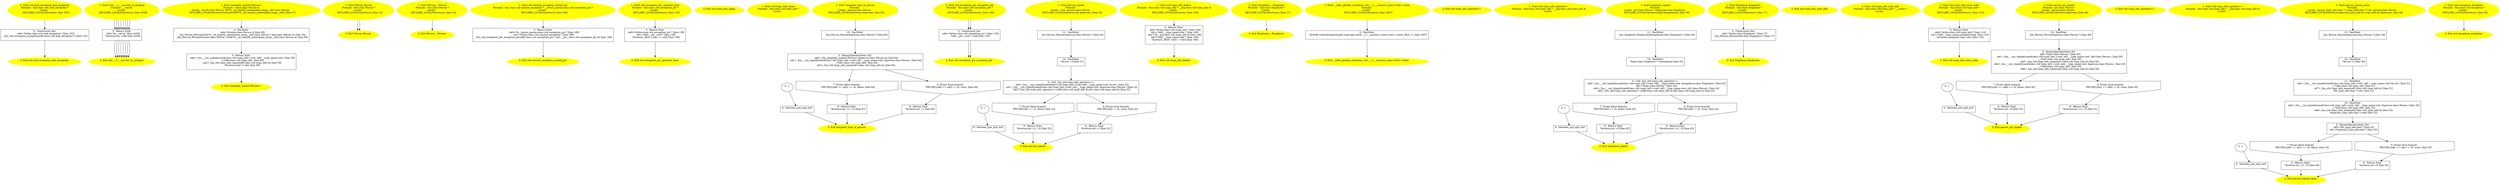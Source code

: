 /* @generated */
digraph iCFG {
"std::bad_exception_bad_exception3" [label="3:  Constructor Init \n   n$0=*&this:class std::bad_exception * [line 103]\n  _fun_std::exception_exception(n$0:class std::bad_exception *) [line 103]\n " shape="box"]
	

	 "std::bad_exception_bad_exception3" -> "std::bad_exception_bad_exception2" ;
"std::bad_exception_bad_exception2" [label="2: Exit std::bad_exception_bad_exception \n  " color=yellow style=filled]
	

"std::bad_exception_bad_exception1" [label="1: Start std::bad_exception_bad_exception\nFormals:  this:class std::bad_exception *\nLocals:  \n   DECLARE_LOCALS(&return); [line 103]\n " color=yellow style=filled]
	

	 "std::bad_exception_bad_exception1" -> "std::bad_exception_bad_exception3" ;
"std::__1::__convert_to_integral3" [label="3:  Return Stmt \n   n$0=*&__val:long long  [line 4322]\n  *&return:long long =n$0 [line 4322]\n " shape="box"]
	

	 "std::__1::__convert_to_integral3" -> "std::__1::__convert_to_integral2" ;
"std::__1::__convert_to_integral2" [label="2: Exit std::__1::__convert_to_integral \n  " color=yellow style=filled]
	

"std::__1::__convert_to_integral1" [label="1: Start std::__1::__convert_to_integral\nFormals:  __val:long long \nLocals:  \n   DECLARE_LOCALS(&return); [line 4321]\n " color=yellow style=filled]
	

	 "std::__1::__convert_to_integral1" -> "std::__1::__convert_to_integral3" ;
"template_typeid<Person>4" [label="4:  DeclStmt \n   n$4=*&value:class Person & [line 58]\n  _fun_Person_Person(&0$?%__sil_tmpSIL_materialize_temp__n$3:class Person *,n$4:class Person &) [line 58]\n  _fun_Person_Person(&result:class Person *,&0$?%__sil_tmpSIL_materialize_temp__n$3:class Person &) [line 58]\n " shape="box"]
	

	 "template_typeid<Person>4" -> "template_typeid<Person>3" ;
"template_typeid<Person>3" [label="3:  Return Stmt \n   n$0=_fun___cxx_typeid(sizeof(class std::type_info ):void ,n$0.__type_name:void ) [line 59]\n  _=*n$0:class std::type_info  [line 59]\n  n$2=_fun_std::type_info_name(n$0:class std::type_info &) [line 59]\n  *&return:char *=n$2 [line 59]\n " shape="box"]
	

	 "template_typeid<Person>3" -> "template_typeid<Person>2" ;
"template_typeid<Person>2" [label="2: Exit template_typeid<Person> \n  " color=yellow style=filled]
	

"template_typeid<Person>1" [label="1: Start template_typeid<Person>\nFormals:  value:class Person &\nLocals:  result:class Person  0$?%__sil_tmpSIL_materialize_temp__n$3:class Person  \n   DECLARE_LOCALS(&return,&result,&0$?%__sil_tmpSIL_materialize_temp__n$3); [line 57]\n " color=yellow style=filled]
	

	 "template_typeid<Person>1" -> "template_typeid<Person>4" ;
"Person_Person2" [label="2: Exit Person_Person \n  " color=yellow style=filled]
	

"Person_Person1" [label="1: Start Person_Person\nFormals:  this:class Person * __param_0:class Person &\nLocals:  \n   DECLARE_LOCALS(&return); [line 12]\n " color=yellow style=filled]
	

	 "Person_Person1" -> "Person_Person2" ;
"Person_~Person2" [label="2: Exit Person_~Person \n  " color=yellow style=filled]
	

"Person_~Person1" [label="1: Start Person_~Person\nFormals:  this:class Person *\nLocals:  \n   DECLARE_LOCALS(&return); [line 14]\n " color=yellow style=filled]
	

	 "Person_~Person1" -> "Person_~Person2" ;
"std::nested_exception_nested_ptr3" [label="3:  Return Stmt \n   n$0=*&__return_param:class std::exception_ptr * [line 180]\n  n$1=*&this:class std::nested_exception * [line 180]\n  _fun_std::exception_ptr_exception_ptr(n$0:class std::exception_ptr *,n$1.__ptr_:class std::exception_ptr &) [line 180]\n " shape="box"]
	

	 "std::nested_exception_nested_ptr3" -> "std::nested_exception_nested_ptr2" ;
"std::nested_exception_nested_ptr2" [label="2: Exit std::nested_exception_nested_ptr \n  " color=yellow style=filled]
	

"std::nested_exception_nested_ptr1" [label="1: Start std::nested_exception_nested_ptr\nFormals:  this:class std::nested_exception * __return_param:class std::exception_ptr *\nLocals:  \n   DECLARE_LOCALS(&return); [line 180]\n " color=yellow style=filled]
	

	 "std::nested_exception_nested_ptr1" -> "std::nested_exception_nested_ptr3" ;
"std::exception_ptr_operator_bool3" [label="3:  Return Stmt \n   n$0=*&this:class std::exception_ptr * [line 138]\n  n$1=*n$0.__ptr_:void * [line 138]\n  *&return:_Bool =(n$1 != null) [line 138]\n " shape="box"]
	

	 "std::exception_ptr_operator_bool3" -> "std::exception_ptr_operator_bool2" ;
"std::exception_ptr_operator_bool2" [label="2: Exit std::exception_ptr_operator_bool \n  " color=yellow style=filled]
	

"std::exception_ptr_operator_bool1" [label="1: Start std::exception_ptr_operator_bool\nFormals:  this:class std::exception_ptr *\nLocals:  \n   DECLARE_LOCALS(&return); [line 136]\n " color=yellow style=filled]
	

	 "std::exception_ptr_operator_bool1" -> "std::exception_ptr_operator_bool3" ;
"std::__1::__convert_to_integral3" [label="3:  Return Stmt \n   n$0=*&__val:int  [line 4310]\n  *&return:int =n$0 [line 4310]\n " shape="box"]
	

	 "std::__1::__convert_to_integral3" -> "std::__1::__convert_to_integral2" ;
"std::__1::__convert_to_integral2" [label="2: Exit std::__1::__convert_to_integral \n  " color=yellow style=filled]
	

"std::__1::__convert_to_integral1" [label="1: Start std::__1::__convert_to_integral\nFormals:  __val:int \nLocals:  \n   DECLARE_LOCALS(&return); [line 4309]\n " color=yellow style=filled]
	

	 "std::__1::__convert_to_integral1" -> "std::__1::__convert_to_integral3" ;
"std::type_info_name2" [label="2: Exit std::type_info_name \n  " color=yellow style=filled]
	

"std::type_info_name1" [label="1: Start std::type_info_name\nFormals:  this:class std::type_info *\nLocals:  \n  " color=yellow style=filled]
	

"template_type_id_person10" [label="10:  DeclStmt \n   _fun_Person_Person(&person:class Person *) [line 63]\n " shape="box"]
	

	 "template_type_id_person10" -> "template_type_id_person5" ;
"template_type_id_person9" [label="9:  Return Stmt \n   *&return:int =(1 / 0) [line 67]\n " shape="box"]
	

	 "template_type_id_person9" -> "template_type_id_person2" ;
"template_type_id_person8" [label="8:  Return Stmt \n   *&return:int =1 [line 65]\n " shape="box"]
	

	 "template_type_id_person8" -> "template_type_id_person2" ;
"template_type_id_person7" [label="7: Prune (false branch) \n   PRUNE(((n$0 == n$3) == 0), false); [line 64]\n " shape="invhouse"]
	

	 "template_type_id_person7" -> "template_type_id_person9" ;
"template_type_id_person6" [label="6: Prune (true branch) \n   PRUNE(((n$0 == n$3) != 0), true); [line 64]\n " shape="invhouse"]
	

	 "template_type_id_person6" -> "template_type_id_person8" ;
"template_type_id_person5" [label="5:  BinaryOperatorStmt: EQ \n   n$0=_fun_template_typeid<Person>(&person:class Person &) [line 64]\n  n$1=_fun___cxx_typeid(sizeof(class std::type_info ):void ,n$1.__type_name:void ,&person:class Person ) [line 64]\n  _=*n$1:class std::type_info  [line 64]\n  n$3=_fun_std::type_info_name(n$1:class std::type_info &) [line 64]\n " shape="box"]
	

	 "template_type_id_person5" -> "template_type_id_person6" ;
	 "template_type_id_person5" -> "template_type_id_person7" ;
"template_type_id_person4" [label="4:  between_join_and_exit \n  " shape="box"]
	

	 "template_type_id_person4" -> "template_type_id_person2" ;
"template_type_id_person3" [label="3: + \n  " ]
	

	 "template_type_id_person3" -> "template_type_id_person4" ;
"template_type_id_person2" [label="2: Exit template_type_id_person \n  " color=yellow style=filled]
	

"template_type_id_person1" [label="1: Start template_type_id_person\nFormals: \nLocals:  person:class Person  \n   DECLARE_LOCALS(&return,&person); [line 62]\n " color=yellow style=filled]
	

	 "template_type_id_person1" -> "template_type_id_person10" ;
"std::__1::__convert_to_integral3" [label="3:  Return Stmt \n   n$0=*&__val:long  [line 4316]\n  *&return:long =n$0 [line 4316]\n " shape="box"]
	

	 "std::__1::__convert_to_integral3" -> "std::__1::__convert_to_integral2" ;
"std::__1::__convert_to_integral2" [label="2: Exit std::__1::__convert_to_integral \n  " color=yellow style=filled]
	

"std::__1::__convert_to_integral1" [label="1: Start std::__1::__convert_to_integral\nFormals:  __val:long \nLocals:  \n   DECLARE_LOCALS(&return); [line 4315]\n " color=yellow style=filled]
	

	 "std::__1::__convert_to_integral1" -> "std::__1::__convert_to_integral3" ;
"std::__1::__convert_to_integral3" [label="3:  Return Stmt \n   n$0=*&__val:unsigned long long  [line 4325]\n  *&return:unsigned long long =n$0 [line 4325]\n " shape="box"]
	

	 "std::__1::__convert_to_integral3" -> "std::__1::__convert_to_integral2" ;
"std::__1::__convert_to_integral2" [label="2: Exit std::__1::__convert_to_integral \n  " color=yellow style=filled]
	

"std::__1::__convert_to_integral1" [label="1: Start std::__1::__convert_to_integral\nFormals:  __val:unsigned long long \nLocals:  \n   DECLARE_LOCALS(&return); [line 4324]\n " color=yellow style=filled]
	

	 "std::__1::__convert_to_integral1" -> "std::__1::__convert_to_integral3" ;
"std::exception_ptr_exception_ptr3" [label="3:  Constructor Init \n   n$0=*&this:class std::exception_ptr * [line 131]\n  *n$0.__ptr_:void *=null [line 131]\n " shape="box"]
	

	 "std::exception_ptr_exception_ptr3" -> "std::exception_ptr_exception_ptr2" ;
"std::exception_ptr_exception_ptr2" [label="2: Exit std::exception_ptr_exception_ptr \n  " color=yellow style=filled]
	

"std::exception_ptr_exception_ptr1" [label="1: Start std::exception_ptr_exception_ptr\nFormals:  this:class std::exception_ptr * __param_0:int \nLocals:  \n   DECLARE_LOCALS(&return); [line 131]\n " color=yellow style=filled]
	

	 "std::exception_ptr_exception_ptr1" -> "std::exception_ptr_exception_ptr3" ;
"std::__1::__convert_to_integral3" [label="3:  Return Stmt \n   n$0=*&__val:unsigned int  [line 4313]\n  *&return:unsigned int =n$0 [line 4313]\n " shape="box"]
	

	 "std::__1::__convert_to_integral3" -> "std::__1::__convert_to_integral2" ;
"std::__1::__convert_to_integral2" [label="2: Exit std::__1::__convert_to_integral \n  " color=yellow style=filled]
	

"std::__1::__convert_to_integral1" [label="1: Start std::__1::__convert_to_integral\nFormals:  __val:unsigned int \nLocals:  \n   DECLARE_LOCALS(&return); [line 4312]\n " color=yellow style=filled]
	

	 "std::__1::__convert_to_integral1" -> "std::__1::__convert_to_integral3" ;
"person_typeid11" [label="11:  DeclStmt \n   _fun_Person_Person(&person:class Person *) [line 20]\n " shape="box"]
	

	 "person_typeid11" -> "person_typeid10" ;
"person_typeid10" [label="10:  DeclStmt \n   *&t:int =3 [line 21]\n " shape="box"]
	

	 "person_typeid10" -> "person_typeid5" ;
"person_typeid9" [label="9:  Return Stmt \n   *&return:int =(1 / 0) [line 25]\n " shape="box"]
	

	 "person_typeid9" -> "person_typeid2" ;
"person_typeid8" [label="8:  Return Stmt \n   *&return:int =1 [line 23]\n " shape="box"]
	

	 "person_typeid8" -> "person_typeid2" ;
"person_typeid7" [label="7: Prune (false branch) \n   PRUNE((n$2 == 0), false); [line 22]\n " shape="invhouse"]
	

	 "person_typeid7" -> "person_typeid9" ;
"person_typeid6" [label="6: Prune (true branch) \n   PRUNE((n$2 != 0), true); [line 22]\n " shape="invhouse"]
	

	 "person_typeid6" -> "person_typeid8" ;
"person_typeid5" [label="5:  Call _fun_std::type_info_operator== \n   n$0=_fun___cxx_typeid(sizeof(class std::type_info ):void ,n$0.__type_name:void ,&t:int ) [line 22]\n  n$1=_fun___cxx_typeid(sizeof(class std::type_info ):void ,n$1.__type_name:void ,&person:class Person ) [line 22]\n  n$2=_fun_std::type_info_operator==(n$0:class std::type_info &,n$1:class std::type_info &) [line 22]\n " shape="box"]
	

	 "person_typeid5" -> "person_typeid6" ;
	 "person_typeid5" -> "person_typeid7" ;
"person_typeid4" [label="4:  between_join_and_exit \n  " shape="box"]
	

	 "person_typeid4" -> "person_typeid2" ;
"person_typeid3" [label="3: + \n  " ]
	

	 "person_typeid3" -> "person_typeid4" ;
"person_typeid2" [label="2: Exit person_typeid \n  " color=yellow style=filled]
	

"person_typeid1" [label="1: Start person_typeid\nFormals: \nLocals:  t:int  person:class Person  \n   DECLARE_LOCALS(&return,&t,&person); [line 19]\n " color=yellow style=filled]
	

	 "person_typeid1" -> "person_typeid11" ;
"std::type_info_before3" [label="3:  Return Stmt \n   n$0=*&this:class std::type_info * [line 106]\n  n$1=*n$0.__type_name:char * [line 106]\n  n$2=*&__arg:class std::type_info & [line 106]\n  n$3=*n$2.__type_name:char * [line 106]\n  *&return:_Bool =(n$1 < n$3) [line 106]\n " shape="box"]
	

	 "std::type_info_before3" -> "std::type_info_before2" ;
"std::type_info_before2" [label="2: Exit std::type_info_before \n  " color=yellow style=filled]
	

"std::type_info_before1" [label="1: Start std::type_info_before\nFormals:  this:class std::type_info * __arg:class std::type_info &\nLocals:  \n   DECLARE_LOCALS(&return); [line 103]\n " color=yellow style=filled]
	

	 "std::type_info_before1" -> "std::type_info_before3" ;
"std::__1::__convert_to_integral3" [label="3:  Return Stmt \n   n$0=*&__val:unsigned long  [line 4319]\n  *&return:unsigned long =n$0 [line 4319]\n " shape="box"]
	

	 "std::__1::__convert_to_integral3" -> "std::__1::__convert_to_integral2" ;
"std::__1::__convert_to_integral2" [label="2: Exit std::__1::__convert_to_integral \n  " color=yellow style=filled]
	

"std::__1::__convert_to_integral1" [label="1: Start std::__1::__convert_to_integral\nFormals:  __val:unsigned long \nLocals:  \n   DECLARE_LOCALS(&return); [line 4318]\n " color=yellow style=filled]
	

	 "std::__1::__convert_to_integral1" -> "std::__1::__convert_to_integral3" ;
"Employee_~Employee2" [label="2: Exit Employee_~Employee \n  " color=yellow style=filled]
	

"Employee_~Employee1" [label="1: Start Employee_~Employee\nFormals:  this:class Employee *\nLocals:  \n   DECLARE_LOCALS(&return); [line 17]\n " color=yellow style=filled]
	

	 "Employee_~Employee1" -> "Employee_~Employee2" ;
"__infer_globals_initializer_std::__1::__numeric_type<void>::value3" [label="3:  DeclStmt \n   *&#GB<shared/types/typeid_expr.cpp>$std::__1::__numeric_type<void>::value:_Bool =1 [line 1697]\n " shape="box"]
	

	 "__infer_globals_initializer_std::__1::__numeric_type<void>::value3" -> "__infer_globals_initializer_std::__1::__numeric_type<void>::value2" ;
"__infer_globals_initializer_std::__1::__numeric_type<void>::value2" [label="2: Exit __infer_globals_initializer_std::__1::__numeric_type<void>::value \n  " color=yellow style=filled]
	

"__infer_globals_initializer_std::__1::__numeric_type<void>::value1" [label="1: Start __infer_globals_initializer_std::__1::__numeric_type<void>::value\nFormals: \nLocals:  \n   DECLARE_LOCALS(&return); [line 1697]\n " color=yellow style=filled]
	

	 "__infer_globals_initializer_std::__1::__numeric_type<void>::value1" -> "__infer_globals_initializer_std::__1::__numeric_type<void>::value3" ;
"std::type_info_operator!=2" [label="2: Exit std::type_info_operator!= \n  " color=yellow style=filled]
	

"std::type_info_operator!=1" [label="1: Start std::type_info_operator!=\nFormals:  this:class std::type_info * __arg:class std::type_info &\nLocals:  \n  " color=yellow style=filled]
	

"employee_typeid11" [label="11:  DeclStmt \n   _fun_Employee_Employee(&employee:class Employee *) [line 40]\n " shape="box"]
	

	 "employee_typeid11" -> "employee_typeid10" ;
"employee_typeid10" [label="10:  DeclStmt \n   *&ptr:class Employee *=&employee [line 41]\n " shape="box"]
	

	 "employee_typeid10" -> "employee_typeid5" ;
"employee_typeid9" [label="9:  Return Stmt \n   *&return:int =0 [line 45]\n " shape="box"]
	

	 "employee_typeid9" -> "employee_typeid2" ;
"employee_typeid8" [label="8:  Return Stmt \n   *&return:int =(1 / 0) [line 43]\n " shape="box"]
	

	 "employee_typeid8" -> "employee_typeid2" ;
"employee_typeid7" [label="7: Prune (false branch) \n   PRUNE((n$3 == 0), false); [line 42]\n " shape="invhouse"]
	

	 "employee_typeid7" -> "employee_typeid9" ;
"employee_typeid6" [label="6: Prune (true branch) \n   PRUNE((n$3 != 0), true); [line 42]\n " shape="invhouse"]
	

	 "employee_typeid6" -> "employee_typeid8" ;
"employee_typeid5" [label="5:  Call _fun_std::type_info_operator== \n   n$0=_fun___cxx_typeid(sizeof(class std::type_info ):void ,n$0.__type_name:void ,&employee:class Employee ) [line 42]\n  n$1=*&ptr:class Person * [line 42]\n  n$2=_fun___cxx_typeid(sizeof(class std::type_info ):void ,n$2.__type_name:void ,n$1:class Person ) [line 42]\n  n$3=_fun_std::type_info_operator==(n$0:class std::type_info &,n$2:class std::type_info &) [line 42]\n " shape="box"]
	

	 "employee_typeid5" -> "employee_typeid6" ;
	 "employee_typeid5" -> "employee_typeid7" ;
"employee_typeid4" [label="4:  between_join_and_exit \n  " shape="box"]
	

	 "employee_typeid4" -> "employee_typeid2" ;
"employee_typeid3" [label="3: + \n  " ]
	

	 "employee_typeid3" -> "employee_typeid4" ;
"employee_typeid2" [label="2: Exit employee_typeid \n  " color=yellow style=filled]
	

"employee_typeid1" [label="1: Start employee_typeid\nFormals: \nLocals:  ptr:class Person * employee:class Employee  \n   DECLARE_LOCALS(&return,&ptr,&employee); [line 39]\n " color=yellow style=filled]
	

	 "employee_typeid1" -> "employee_typeid11" ;
"Person_Person2" [label="2: Exit Person_Person \n  " color=yellow style=filled]
	

"Person_Person1" [label="1: Start Person_Person\nFormals:  this:class Person *\nLocals:  \n   DECLARE_LOCALS(&return); [line 12]\n " color=yellow style=filled]
	

	 "Person_Person1" -> "Person_Person2" ;
"std::__1::__convert_to_integral3" [label="3:  Return Stmt \n   n$0=*&__val:unsigned int  [line 4332]\n  *&return:unsigned int =n$0 [line 4332]\n " shape="box"]
	

	 "std::__1::__convert_to_integral3" -> "std::__1::__convert_to_integral2" ;
"std::__1::__convert_to_integral2" [label="2: Exit std::__1::__convert_to_integral \n  " color=yellow style=filled]
	

"std::__1::__convert_to_integral1" [label="1: Start std::__1::__convert_to_integral\nFormals:  __val:unsigned int \nLocals:  \n   DECLARE_LOCALS(&return); [line 4331]\n " color=yellow style=filled]
	

	 "std::__1::__convert_to_integral1" -> "std::__1::__convert_to_integral3" ;
"std::exception_ptr_exception_ptr3" [label="3:  Constructor Init \n   n$0=*&this:class std::exception_ptr * [line 130]\n  *n$0.__ptr_:void *=null [line 130]\n " shape="box"]
	

	 "std::exception_ptr_exception_ptr3" -> "std::exception_ptr_exception_ptr2" ;
"std::exception_ptr_exception_ptr2" [label="2: Exit std::exception_ptr_exception_ptr \n  " color=yellow style=filled]
	

"std::exception_ptr_exception_ptr1" [label="1: Start std::exception_ptr_exception_ptr\nFormals:  this:class std::exception_ptr *\nLocals:  \n   DECLARE_LOCALS(&return); [line 130]\n " color=yellow style=filled]
	

	 "std::exception_ptr_exception_ptr1" -> "std::exception_ptr_exception_ptr3" ;
"Employee_Employee3" [label="3:  Constructor Init \n   n$0=*&this:class Employee * [line 17]\n  _fun_Person_Person(n$0:class Employee *) [line 17]\n " shape="box"]
	

	 "Employee_Employee3" -> "Employee_Employee2" ;
"Employee_Employee2" [label="2: Exit Employee_Employee \n  " color=yellow style=filled]
	

"Employee_Employee1" [label="1: Start Employee_Employee\nFormals:  this:class Employee *\nLocals:  \n   DECLARE_LOCALS(&return); [line 17]\n " color=yellow style=filled]
	

	 "Employee_Employee1" -> "Employee_Employee3" ;
"std::type_info_type_info2" [label="2: Exit std::type_info_type_info \n  " color=yellow style=filled]
	

"std::type_info_type_info1" [label="1: Start std::type_info_type_info\nFormals:  this:class std::type_info * __n:char *\nLocals:  \n  " color=yellow style=filled]
	

"std::type_info_hash_code3" [label="3:  Return Stmt \n   n$0=*&this:class std::type_info * [line 116]\n  n$1=*n$0.__type_name:unsigned long  [line 116]\n  *&return:unsigned long =n$1 [line 116]\n " shape="box"]
	

	 "std::type_info_hash_code3" -> "std::type_info_hash_code2" ;
"std::type_info_hash_code2" [label="2: Exit std::type_info_hash_code \n  " color=yellow style=filled]
	

"std::type_info_hash_code1" [label="1: Start std::type_info_hash_code\nFormals:  this:class std::type_info *\nLocals:  \n   DECLARE_LOCALS(&return); [line 113]\n " color=yellow style=filled]
	

	 "std::type_info_hash_code1" -> "std::type_info_hash_code3" ;
"person_ptr_typeid10" [label="10:  DeclStmt \n   _fun_Person_Person(&person:class Person *) [line 49]\n " shape="box"]
	

	 "person_ptr_typeid10" -> "person_ptr_typeid5" ;
"person_ptr_typeid9" [label="9:  Return Stmt \n   *&return:int =0 [line 53]\n " shape="box"]
	

	 "person_ptr_typeid9" -> "person_ptr_typeid2" ;
"person_ptr_typeid8" [label="8:  Return Stmt \n   *&return:int =(1 / 0) [line 51]\n " shape="box"]
	

	 "person_ptr_typeid8" -> "person_ptr_typeid2" ;
"person_ptr_typeid7" [label="7: Prune (false branch) \n   PRUNE(((n$3 == n$6) == 0), false); [line 50]\n " shape="invhouse"]
	

	 "person_ptr_typeid7" -> "person_ptr_typeid9" ;
"person_ptr_typeid6" [label="6: Prune (true branch) \n   PRUNE(((n$3 == n$6) != 0), true); [line 50]\n " shape="invhouse"]
	

	 "person_ptr_typeid6" -> "person_ptr_typeid8" ;
"person_ptr_typeid5" [label="5:  BinaryOperatorStmt: EQ \n   n$0=*&ptr:class Person * [line 50]\n  n$1=_fun___cxx_typeid(sizeof(class std::type_info ):void ,n$1.__type_name:void ,n$0:class Person ) [line 50]\n  _=*n$1:class std::type_info  [line 50]\n  n$3=_fun_std::type_info_name(n$1:class std::type_info &) [line 50]\n  n$4=_fun___cxx_typeid(sizeof(class std::type_info ):void ,n$4.__type_name:void ,&person:class Person ) [line 50]\n  _=*n$4:class std::type_info  [line 50]\n  n$6=_fun_std::type_info_name(n$4:class std::type_info &) [line 50]\n " shape="box"]
	

	 "person_ptr_typeid5" -> "person_ptr_typeid6" ;
	 "person_ptr_typeid5" -> "person_ptr_typeid7" ;
"person_ptr_typeid4" [label="4:  between_join_and_exit \n  " shape="box"]
	

	 "person_ptr_typeid4" -> "person_ptr_typeid2" ;
"person_ptr_typeid3" [label="3: + \n  " ]
	

	 "person_ptr_typeid3" -> "person_ptr_typeid4" ;
"person_ptr_typeid2" [label="2: Exit person_ptr_typeid \n  " color=yellow style=filled]
	

"person_ptr_typeid1" [label="1: Start person_ptr_typeid\nFormals:  ptr:class Person *\nLocals:  person:class Person  \n   DECLARE_LOCALS(&return,&person); [line 48]\n " color=yellow style=filled]
	

	 "person_ptr_typeid1" -> "person_ptr_typeid10" ;
"std::__1::__convert_to_integral3" [label="3:  Return Stmt \n   n$0=*&__val:int  [line 4329]\n  *&return:int =n$0 [line 4329]\n " shape="box"]
	

	 "std::__1::__convert_to_integral3" -> "std::__1::__convert_to_integral2" ;
"std::__1::__convert_to_integral2" [label="2: Exit std::__1::__convert_to_integral \n  " color=yellow style=filled]
	

"std::__1::__convert_to_integral1" [label="1: Start std::__1::__convert_to_integral\nFormals:  __val:int \nLocals:  \n   DECLARE_LOCALS(&return); [line 4328]\n " color=yellow style=filled]
	

	 "std::__1::__convert_to_integral1" -> "std::__1::__convert_to_integral3" ;
"std::type_info_operator==2" [label="2: Exit std::type_info_operator== \n  " color=yellow style=filled]
	

"std::type_info_operator==1" [label="1: Start std::type_info_operator==\nFormals:  this:class std::type_info * __arg:class std::type_info &\nLocals:  \n  " color=yellow style=filled]
	

"person_typeid_name13" [label="13:  DeclStmt \n   _fun_Person_Person(&person:class Person *) [line 29]\n " shape="box"]
	

	 "person_typeid_name13" -> "person_typeid_name12" ;
"person_typeid_name12" [label="12:  DeclStmt \n   *&t:int =3 [line 30]\n " shape="box"]
	

	 "person_typeid_name12" -> "person_typeid_name11" ;
"person_typeid_name11" [label="11:  DeclStmt \n   n$5=_fun___cxx_typeid(sizeof(class std::type_info ):void ,n$5.__type_name:void ,&t:int ) [line 31]\n  _=*n$5:class std::type_info  [line 31]\n  n$7=_fun_std::type_info_name(n$5:class std::type_info &) [line 31]\n  *&t_type_info:char *=n$7 [line 31]\n " shape="box"]
	

	 "person_typeid_name11" -> "person_typeid_name10" ;
"person_typeid_name10" [label="10:  DeclStmt \n   n$2=_fun___cxx_typeid(sizeof(class std::type_info ):void ,n$2.__type_name:void ,&person:class Person ) [line 32]\n  _=*n$2:class std::type_info  [line 32]\n  n$4=_fun_std::type_info_name(n$2:class std::type_info &) [line 32]\n  *&person_type_info:char *=n$4 [line 32]\n " shape="box"]
	

	 "person_typeid_name10" -> "person_typeid_name5" ;
"person_typeid_name9" [label="9:  Return Stmt \n   *&return:int =(1 / 0) [line 36]\n " shape="box"]
	

	 "person_typeid_name9" -> "person_typeid_name2" ;
"person_typeid_name8" [label="8:  Return Stmt \n   *&return:int =0 [line 34]\n " shape="box"]
	

	 "person_typeid_name8" -> "person_typeid_name2" ;
"person_typeid_name7" [label="7: Prune (false branch) \n   PRUNE(((n$0 == n$1) == 0), false); [line 33]\n " shape="invhouse"]
	

	 "person_typeid_name7" -> "person_typeid_name9" ;
"person_typeid_name6" [label="6: Prune (true branch) \n   PRUNE(((n$0 == n$1) != 0), true); [line 33]\n " shape="invhouse"]
	

	 "person_typeid_name6" -> "person_typeid_name8" ;
"person_typeid_name5" [label="5:  BinaryOperatorStmt: EQ \n   n$0=*&t_type_info:char * [line 33]\n  n$1=*&person_type_info:char * [line 33]\n " shape="box"]
	

	 "person_typeid_name5" -> "person_typeid_name6" ;
	 "person_typeid_name5" -> "person_typeid_name7" ;
"person_typeid_name4" [label="4:  between_join_and_exit \n  " shape="box"]
	

	 "person_typeid_name4" -> "person_typeid_name2" ;
"person_typeid_name3" [label="3: + \n  " ]
	

	 "person_typeid_name3" -> "person_typeid_name4" ;
"person_typeid_name2" [label="2: Exit person_typeid_name \n  " color=yellow style=filled]
	

"person_typeid_name1" [label="1: Start person_typeid_name\nFormals: \nLocals:  person_type_info:char * t_type_info:char * t:int  person:class Person  \n   DECLARE_LOCALS(&return,&person_type_info,&t_type_info,&t,&person); [line 28]\n " color=yellow style=filled]
	

	 "person_typeid_name1" -> "person_typeid_name13" ;
"std::exception_exception2" [label="2: Exit std::exception_exception \n  " color=yellow style=filled]
	

"std::exception_exception1" [label="1: Start std::exception_exception\nFormals:  this:class std::exception *\nLocals:  \n   DECLARE_LOCALS(&return); [line 94]\n " color=yellow style=filled]
	

	 "std::exception_exception1" -> "std::exception_exception2" ;
}
